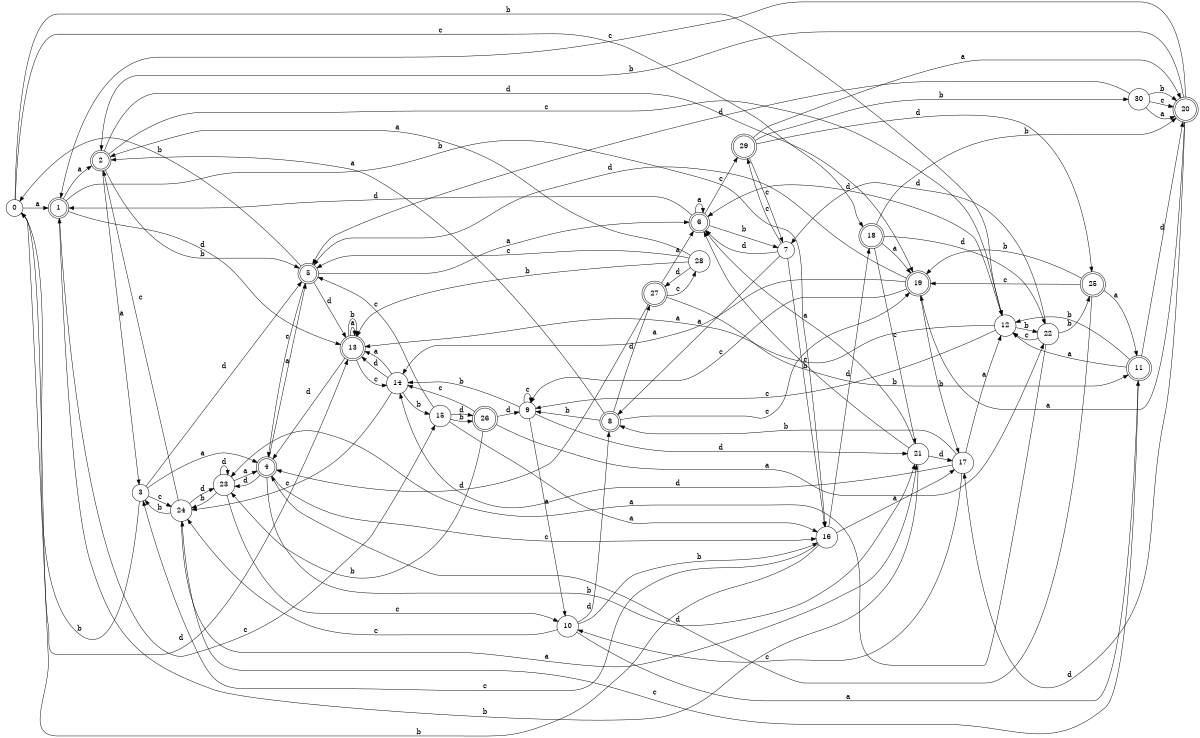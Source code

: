 digraph n25_8 {
__start0 [label="" shape="none"];

rankdir=LR;
size="8,5";

s0 [style="filled", color="black", fillcolor="white" shape="circle", label="0"];
s1 [style="rounded,filled", color="black", fillcolor="white" shape="doublecircle", label="1"];
s2 [style="rounded,filled", color="black", fillcolor="white" shape="doublecircle", label="2"];
s3 [style="filled", color="black", fillcolor="white" shape="circle", label="3"];
s4 [style="rounded,filled", color="black", fillcolor="white" shape="doublecircle", label="4"];
s5 [style="rounded,filled", color="black", fillcolor="white" shape="doublecircle", label="5"];
s6 [style="rounded,filled", color="black", fillcolor="white" shape="doublecircle", label="6"];
s7 [style="filled", color="black", fillcolor="white" shape="circle", label="7"];
s8 [style="rounded,filled", color="black", fillcolor="white" shape="doublecircle", label="8"];
s9 [style="filled", color="black", fillcolor="white" shape="circle", label="9"];
s10 [style="filled", color="black", fillcolor="white" shape="circle", label="10"];
s11 [style="rounded,filled", color="black", fillcolor="white" shape="doublecircle", label="11"];
s12 [style="filled", color="black", fillcolor="white" shape="circle", label="12"];
s13 [style="rounded,filled", color="black", fillcolor="white" shape="doublecircle", label="13"];
s14 [style="filled", color="black", fillcolor="white" shape="circle", label="14"];
s15 [style="filled", color="black", fillcolor="white" shape="circle", label="15"];
s16 [style="filled", color="black", fillcolor="white" shape="circle", label="16"];
s17 [style="filled", color="black", fillcolor="white" shape="circle", label="17"];
s18 [style="rounded,filled", color="black", fillcolor="white" shape="doublecircle", label="18"];
s19 [style="rounded,filled", color="black", fillcolor="white" shape="doublecircle", label="19"];
s20 [style="rounded,filled", color="black", fillcolor="white" shape="doublecircle", label="20"];
s21 [style="filled", color="black", fillcolor="white" shape="circle", label="21"];
s22 [style="filled", color="black", fillcolor="white" shape="circle", label="22"];
s23 [style="filled", color="black", fillcolor="white" shape="circle", label="23"];
s24 [style="filled", color="black", fillcolor="white" shape="circle", label="24"];
s25 [style="rounded,filled", color="black", fillcolor="white" shape="doublecircle", label="25"];
s26 [style="rounded,filled", color="black", fillcolor="white" shape="doublecircle", label="26"];
s27 [style="rounded,filled", color="black", fillcolor="white" shape="doublecircle", label="27"];
s28 [style="filled", color="black", fillcolor="white" shape="circle", label="28"];
s29 [style="rounded,filled", color="black", fillcolor="white" shape="doublecircle", label="29"];
s30 [style="filled", color="black", fillcolor="white" shape="circle", label="30"];
s0 -> s1 [label="a"];
s0 -> s12 [label="b"];
s0 -> s18 [label="c"];
s0 -> s13 [label="d"];
s1 -> s2 [label="a"];
s1 -> s16 [label="b"];
s1 -> s15 [label="c"];
s1 -> s13 [label="d"];
s2 -> s3 [label="a"];
s2 -> s5 [label="b"];
s2 -> s12 [label="c"];
s2 -> s19 [label="d"];
s3 -> s4 [label="a"];
s3 -> s0 [label="b"];
s3 -> s24 [label="c"];
s3 -> s5 [label="d"];
s4 -> s5 [label="a"];
s4 -> s21 [label="b"];
s4 -> s16 [label="c"];
s4 -> s23 [label="d"];
s5 -> s6 [label="a"];
s5 -> s0 [label="b"];
s5 -> s4 [label="c"];
s5 -> s13 [label="d"];
s6 -> s6 [label="a"];
s6 -> s7 [label="b"];
s6 -> s29 [label="c"];
s6 -> s1 [label="d"];
s7 -> s8 [label="a"];
s7 -> s16 [label="b"];
s7 -> s29 [label="c"];
s7 -> s6 [label="d"];
s8 -> s2 [label="a"];
s8 -> s9 [label="b"];
s8 -> s19 [label="c"];
s8 -> s27 [label="d"];
s9 -> s10 [label="a"];
s9 -> s14 [label="b"];
s9 -> s9 [label="c"];
s9 -> s21 [label="d"];
s10 -> s11 [label="a"];
s10 -> s16 [label="b"];
s10 -> s24 [label="c"];
s10 -> s8 [label="d"];
s11 -> s12 [label="a"];
s11 -> s12 [label="b"];
s11 -> s24 [label="c"];
s11 -> s20 [label="d"];
s12 -> s13 [label="a"];
s12 -> s22 [label="b"];
s12 -> s9 [label="c"];
s12 -> s6 [label="d"];
s13 -> s13 [label="a"];
s13 -> s13 [label="b"];
s13 -> s14 [label="c"];
s13 -> s4 [label="d"];
s14 -> s13 [label="a"];
s14 -> s15 [label="b"];
s14 -> s24 [label="c"];
s14 -> s13 [label="d"];
s15 -> s16 [label="a"];
s15 -> s26 [label="b"];
s15 -> s5 [label="c"];
s15 -> s26 [label="d"];
s16 -> s17 [label="a"];
s16 -> s0 [label="b"];
s16 -> s3 [label="c"];
s16 -> s18 [label="d"];
s17 -> s12 [label="a"];
s17 -> s8 [label="b"];
s17 -> s10 [label="c"];
s17 -> s14 [label="d"];
s18 -> s19 [label="a"];
s18 -> s20 [label="b"];
s18 -> s21 [label="c"];
s18 -> s22 [label="d"];
s19 -> s14 [label="a"];
s19 -> s17 [label="b"];
s19 -> s9 [label="c"];
s19 -> s5 [label="d"];
s20 -> s19 [label="a"];
s20 -> s2 [label="b"];
s20 -> s1 [label="c"];
s20 -> s17 [label="d"];
s21 -> s6 [label="a"];
s21 -> s1 [label="b"];
s21 -> s6 [label="c"];
s21 -> s17 [label="d"];
s22 -> s23 [label="a"];
s22 -> s25 [label="b"];
s22 -> s12 [label="c"];
s22 -> s7 [label="d"];
s23 -> s4 [label="a"];
s23 -> s24 [label="b"];
s23 -> s10 [label="c"];
s23 -> s23 [label="d"];
s24 -> s21 [label="a"];
s24 -> s3 [label="b"];
s24 -> s2 [label="c"];
s24 -> s23 [label="d"];
s25 -> s11 [label="a"];
s25 -> s19 [label="b"];
s25 -> s19 [label="c"];
s25 -> s4 [label="d"];
s26 -> s22 [label="a"];
s26 -> s23 [label="b"];
s26 -> s14 [label="c"];
s26 -> s9 [label="d"];
s27 -> s6 [label="a"];
s27 -> s11 [label="b"];
s27 -> s28 [label="c"];
s27 -> s4 [label="d"];
s28 -> s2 [label="a"];
s28 -> s13 [label="b"];
s28 -> s5 [label="c"];
s28 -> s27 [label="d"];
s29 -> s20 [label="a"];
s29 -> s30 [label="b"];
s29 -> s7 [label="c"];
s29 -> s25 [label="d"];
s30 -> s20 [label="a"];
s30 -> s20 [label="b"];
s30 -> s20 [label="c"];
s30 -> s5 [label="d"];

}
